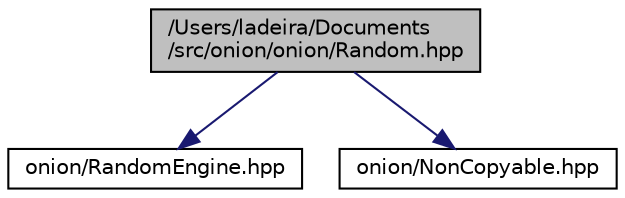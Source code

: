 digraph "/Users/ladeira/Documents/src/onion/onion/Random.hpp"
{
 // LATEX_PDF_SIZE
  edge [fontname="Helvetica",fontsize="10",labelfontname="Helvetica",labelfontsize="10"];
  node [fontname="Helvetica",fontsize="10",shape=record];
  Node1 [label="/Users/ladeira/Documents\l/src/onion/onion/Random.hpp",height=0.2,width=0.4,color="black", fillcolor="grey75", style="filled", fontcolor="black",tooltip="This header introduces the random number generation (RNG) facilities of the Onion Framework."];
  Node1 -> Node2 [color="midnightblue",fontsize="10",style="solid",fontname="Helvetica"];
  Node2 [label="onion/RandomEngine.hpp",height=0.2,width=0.4,color="black", fillcolor="white", style="filled",URL="$_random_engine_8hpp.html",tooltip="Declaration of the RandomEngine interface."];
  Node1 -> Node3 [color="midnightblue",fontsize="10",style="solid",fontname="Helvetica"];
  Node3 [label="onion/NonCopyable.hpp",height=0.2,width=0.4,color="black", fillcolor="white", style="filled",URL="$_non_copyable_8hpp.html",tooltip=" "];
}
